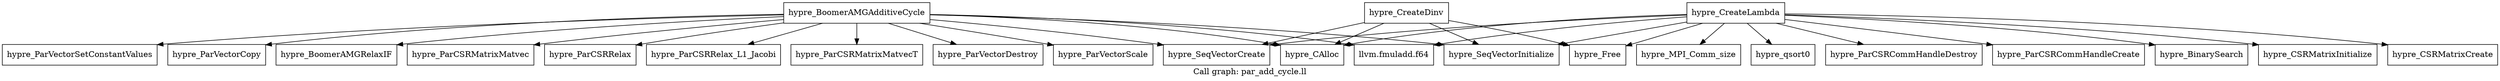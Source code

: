 digraph "Call graph: par_add_cycle.ll" {
	label="Call graph: par_add_cycle.ll";

	Node0x561844db2560 [shape=record,label="{hypre_BoomerAMGAdditiveCycle}"];
	Node0x561844db2560 -> Node0x561844da99a0;
	Node0x561844db2560 -> Node0x561844dc0b40;
	Node0x561844db2560 -> Node0x561844d93820;
	Node0x561844db2560 -> Node0x561844db48e0;
	Node0x561844db2560 -> Node0x561844df2f90;
	Node0x561844db2560 -> Node0x561844e22270;
	Node0x561844db2560 -> Node0x561844deb9f0;
	Node0x561844db2560 -> Node0x561844df71b0;
	Node0x561844db2560 -> Node0x561844dfd160;
	Node0x561844db2560 -> Node0x561844dd5440;
	Node0x561844db2560 -> Node0x561844dcdb50;
	Node0x561844db2560 -> Node0x561844de89d0;
	Node0x561844db2560 -> Node0x561844de5d10;
	Node0x561844da99a0 [shape=record,label="{hypre_ParVectorSetConstantValues}"];
	Node0x561844dc0b40 [shape=record,label="{hypre_ParVectorCopy}"];
	Node0x561844db48e0 [shape=record,label="{hypre_ParCSRMatrixMatvec}"];
	Node0x561844d93820 [shape=record,label="{hypre_BoomerAMGRelaxIF}"];
	Node0x561844deb9f0 [shape=record,label="{hypre_ParCSRMatrixMatvecT}"];
	Node0x561844de89d0 [shape=record,label="{llvm.fmuladd.f64}"];
	Node0x561844de5d10 [shape=record,label="{hypre_CAlloc}"];
	Node0x561844dcdb50 [shape=record,label="{hypre_SeqVectorCreate}"];
	Node0x561844dd5440 [shape=record,label="{hypre_SeqVectorInitialize}"];
	Node0x561844dfd160 [shape=record,label="{hypre_ParVectorScale}"];
	Node0x561844df71b0 [shape=record,label="{hypre_ParVectorDestroy}"];
	Node0x561844e22270 [shape=record,label="{hypre_ParCSRRelax_L1_Jacobi}"];
	Node0x561844e02e40 [shape=record,label="{hypre_CreateLambda}"];
	Node0x561844e02e40 -> Node0x561844e0bf60;
	Node0x561844e02e40 -> Node0x561844de5d10;
	Node0x561844e02e40 -> Node0x561844e081f0;
	Node0x561844e02e40 -> Node0x561844de89d0;
	Node0x561844e02e40 -> Node0x561844e09c80;
	Node0x561844e02e40 -> Node0x561844d92830;
	Node0x561844e02e40 -> Node0x561844dbfb70;
	Node0x561844e02e40 -> Node0x561844d7d3f0;
	Node0x561844e02e40 -> Node0x561844dd5440;
	Node0x561844e02e40 -> Node0x561844dcdb50;
	Node0x561844e02e40 -> Node0x561844d8f0e0;
	Node0x561844e02e40 -> Node0x561844d79260;
	Node0x561844df2f90 [shape=record,label="{hypre_ParCSRRelax}"];
	Node0x561844e0bf60 [shape=record,label="{hypre_MPI_Comm_size}"];
	Node0x561844e09c80 [shape=record,label="{hypre_qsort0}"];
	Node0x561844e081f0 [shape=record,label="{hypre_Free}"];
	Node0x561844d7d3f0 [shape=record,label="{hypre_BinarySearch}"];
	Node0x561844d79260 [shape=record,label="{hypre_CSRMatrixCreate}"];
	Node0x561844d8f0e0 [shape=record,label="{hypre_CSRMatrixInitialize}"];
	Node0x561844dbfb70 [shape=record,label="{hypre_ParCSRCommHandleCreate}"];
	Node0x561844d92830 [shape=record,label="{hypre_ParCSRCommHandleDestroy}"];
	Node0x561844d80030 [shape=record,label="{hypre_CreateDinv}"];
	Node0x561844d80030 -> Node0x561844de5d10;
	Node0x561844d80030 -> Node0x561844dcdb50;
	Node0x561844d80030 -> Node0x561844dd5440;
	Node0x561844d80030 -> Node0x561844e081f0;
}

